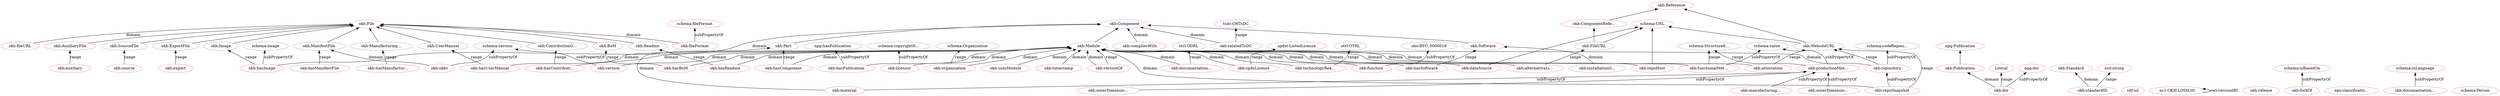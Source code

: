 digraph G {
  rankdir=BT
  node[height=.3]
"https://github.com/OPEN-NEXT/OKH-LOSH/raw/master/OKH-LOSH.ttl#ManufacturingInstructions" [fillcolor="#1f77b4" color="#1f77b4" label="okh:Manufacturing..."]
"http://ns.nature.com/terms/Publication" [fillcolor="#1f77b4" color="#1f77b4" label="npg:Publication"]
"https://github.com/OPEN-NEXT/OKH-LOSH/raw/master/OKH-LOSH.ttl#ManifestFile" [fillcolor="#1f77b4" color="#1f77b4" label="okh:ManifestFile"]
"https://github.com/OPEN-NEXT/OKH-LOSH/raw/master/OKH-LOSH.ttl#Image" [fillcolor="#1f77b4" color="#1f77b4" label="okh:Image"]
"https://github.com/OPEN-NEXT/OKH-LOSH/raw/master/OKH-LOSH.ttl#AuxiliaryFile" [fillcolor="#1f77b4" color="#1f77b4" label="okh:AuxiliaryFile"]
"https://github.com/OPEN-NEXT/OKH-LOSH/raw/master/OKH-LOSH.ttl#Module" [fillcolor="#1f77b4" color="#1f77b4" label="okh:Module"]
"https://github.com/OPEN-NEXT/OKH-LOSH/raw/master/OKH-LOSH.ttl#Readme" [fillcolor="#1f77b4" color="#1f77b4" label="okh:Readme"]
"https://github.com/OPEN-NEXT/OKH-LOSH/raw/master/OKH-LOSH.ttl#FileURL" [fillcolor="#1f77b4" color="#1f77b4" label="okh:FileURL"]
"https://github.com/OPEN-NEXT/OKH-LOSH/raw/master/OKH-LOSH.ttl#ContributionGuide" [fillcolor="#1f77b4" color="#1f77b4" label="okh:ContributionG..."]
"https://github.com/OPEN-NEXT/OKH-LOSH/raw/master/OKH-LOSH.ttl#Reference" [fillcolor="#1f77b4" color="#1f77b4" label="okh:Reference"]
"https://github.com/OPEN-NEXT/OKH-LOSH/raw/master/OKH-LOSH.ttl#WebsiteURL" [fillcolor="#1f77b4" color="#1f77b4" label="okh:WebsiteURL"]
"http://schema.org/URL" [fillcolor="#1f77b4" color="#1f77b4" label="schema:URL"]
"https://github.com/OPEN-NEXT/OKH-LOSH/raw/master/OKH-LOSH.ttl#Component" [fillcolor="#1f77b4" color="#1f77b4" label="okh:Component"]
"https://github.com/OPEN-NEXT/OKH-LOSH/raw/master/OKH-LOSH.ttl#ComponentReference" [fillcolor="#1f77b4" color="#1f77b4" label="okh:ComponentRefe..."]
"https://github.com/OPEN-NEXT/OKH-LOSH/raw/master/OKH-LOSH.ttl#File" [fillcolor="#1f77b4" color="#1f77b4" label="okh:File"]
"https://github.com/OPEN-NEXT/OKH-LOSH/raw/master/OKH-LOSH.ttl#SourceFile" [fillcolor="#1f77b4" color="#1f77b4" label="okh:SourceFile"]
"https://github.com/OPEN-NEXT/OKH-LOSH/raw/master/OKH-LOSH.ttl#BoM" [fillcolor="#1f77b4" color="#1f77b4" label="okh:BoM"]
"https://github.com/OPEN-NEXT/OKH-LOSH/raw/master/OKH-LOSH.ttl#Publication" [fillcolor="#1f77b4" color="#1f77b4" label="okh:Publication"]
"https://github.com/OPEN-NEXT/OKH-LOSH/raw/master/OKH-LOSH.ttl#Part" [fillcolor="#1f77b4" color="#1f77b4" label="okh:Part"]
"https://github.com/OPEN-NEXT/OKH-LOSH/raw/master/OKH-LOSH.ttl#ExportFile" [fillcolor="#1f77b4" color="#1f77b4" label="okh:ExportFile"]
"https://github.com/OPEN-NEXT/OKH-LOSH/raw/master/OKH-LOSH.ttl#UserManual" [fillcolor="#1f77b4" color="#1f77b4" label="okh:UserManual"]
"https://github.com/OPEN-NEXT/OKH-LOSH/raw/master/OKH-LOSH.ttl#Software" [fillcolor="#1f77b4" color="#1f77b4" label="okh:Software"]
"https://github.com/OPEN-NEXT/OKH-LOSH/raw/master/OKH-LOSH.ttl#Standard" [fillcolor="#1f77b4" color="#1f77b4" label="okh:Standard"]
"https://github.com/OPEN-NEXT/OKH-LOSH/raw/master/OKH-LOSH.ttl#WebsiteURL" [fillcolor="#e377c2" color="#e377c2" label="okh:WebsiteURL"]
"https://github.com/OPEN-NEXT/OKH-LOSH/raw/master/OKH-LOSH.ttl#compliesWith" [fillcolor="#e377c2" color="#e377c2" label="okh:compliesWith"]
"http://schema.org/copyrightHolder" [fillcolor="#e377c2" color="#e377c2" label="schema:copyrightH..."]
"https://github.com/OPEN-NEXT/OKH-LOSH/raw/master/OKH-LOSH.ttl#Module" [fillcolor="#e377c2" color="#e377c2" label="okh:Module"]
"https://github.com/OPEN-NEXT/OKH-LOSH/raw/master/OKH-LOSH.ttl#Part" [fillcolor="#e377c2" color="#e377c2" label="okh:Part"]
"https://github.com/OPEN-NEXT/OKH-LOSH/raw/master/OKH-LOSH.ttl#standardID" [fillcolor="#e377c2" color="#e377c2" label="okh:standardID"]
"https://github.com/OPEN-NEXT/OKH-LOSH/raw/master/OKH-LOSH.ttl#Component" [fillcolor="#e377c2" color="#e377c2" label="okh:Component"]
"https://github.com/OPEN-NEXT/OKH-LOSH/raw/master/OKH-LOSH.ttl#auxiliary" [fillcolor="#e377c2" color="#e377c2" label="okh:auxiliary"]
"http://www.w3.org/1999/02/22-rdf-syntax-ns#nil" [fillcolor="#e377c2" color="#e377c2" label="rdf:nil"]
"https://github.com/OPEN-NEXT/OKH-LOSH/raw/master/OKH-LOSH.ttl#File" [fillcolor="#e377c2" color="#e377c2" label="okh:File"]
"https://github.com/OPEN-NEXT/OKH-LOSH/raw/master/OKH-LOSH.ttl#hasManifestFile" [fillcolor="#e377c2" color="#e377c2" label="okh:hasManifestFile"]
"https://github.com/OPEN-NEXT/OKH-LOSH/raw/master/OKH-LOSH.ttl#Reference" [fillcolor="#e377c2" color="#e377c2" label="okh:Reference"]
"http://schema.org/URL" [fillcolor="#e377c2" color="#e377c2" label="schema:URL"]
"https://github.com/OPEN-NEXT/OKH-LOSH/raw/master/OKH-LOSH.ttl" [fillcolor="#e377c2" color="#e377c2" label="ns1:OKH-LOSH.ttl"]
"http://schema.org/version" [fillcolor="#e377c2" color="#e377c2" label="schema:version"]
"http://schema.org/StructuredValue" [fillcolor="#e377c2" color="#e377c2" label="schema:Structured..."]
"https://github.com/OPEN-NEXT/OKH-LOSH/raw/master/OKH-LOSH.ttl#relatedTsDC" [fillcolor="#e377c2" color="#e377c2" label="okh:relatedTsDC"]
"http://ns.nature.com/terms/Publication" [fillcolor="#e377c2" color="#e377c2" label="npg:Publication"]
"https://github.com/OPEN-NEXT/OKH-LOSH/raw/master/OKH-LOSH.ttl#productionMetadata" [fillcolor="#e377c2" color="#e377c2" label="okh:productionMet..."]
"https://github.com/OPEN-NEXT/OKH-LOSH/raw/master/OKH-LOSH.ttl#installationGuide" [fillcolor="#e377c2" color="#e377c2" label="okh:installationG..."]
"https://github.com/OPEN-NEXT/OKH-LOSH/raw/master/OTRL.ttl#OTRL" [fillcolor="#e377c2" color="#e377c2" label="otrl:OTRL"]
"https://github.com/OPEN-NEXT/OKH-LOSH/raw/master/OKH-LOSH.ttl#BoM" [fillcolor="#e377c2" color="#e377c2" label="okh:BoM"]
"https://github.com/OPEN-NEXT/OKH-LOSH/raw/master/OKH-LOSH.ttl#ContributionGuide" [fillcolor="#e377c2" color="#e377c2" label="okh:ContributionG..."]
"https://github.com/OPEN-NEXT/OKH-LOSH/raw/master/OKH-LOSH.ttl#outerDimensionsCM" [fillcolor="#e377c2" color="#e377c2" label="okh:outerDimensio..."]
"https://github.com/OPEN-NEXT/OKH-LOSH/raw/master/OKH-LOSH.ttl#hasBoM" [fillcolor="#e377c2" color="#e377c2" label="okh:hasBoM"]
"https://github.com/OPEN-NEXT/OKH-LOSH/raw/master/OKH-LOSH.ttl#dataSource" [fillcolor="#e377c2" color="#e377c2" label="okh:dataSource"]
"https://github.com/OPEN-NEXT/OKH-LOSH/raw/master/OKH-LOSH.ttl#repository" [fillcolor="#e377c2" color="#e377c2" label="okh:repository"]
"https://github.com/OPEN-NEXT/OKH-LOSH/raw/master/OKH-LOSH.ttl#spdxLicense" [fillcolor="#e377c2" color="#e377c2" label="okh:spdxLicense"]
"https://github.com/OPEN-NEXT/OKH-LOSH/raw/master/OKH-LOSH.ttl#organisation" [fillcolor="#e377c2" color="#e377c2" label="okh:organisation"]
"https://github.com/OPEN-NEXT/OKH-LOSH/raw/master/OKH-LOSH.ttl#functionalMetadata" [fillcolor="#e377c2" color="#e377c2" label="okh:functionalMet..."]
"https://github.com/OPEN-NEXT/OKH-LOSH/raw/master/OKH-LOSH.ttl#Image" [fillcolor="#e377c2" color="#e377c2" label="okh:Image"]
"https://github.com/OPEN-NEXT/OKH-LOSH/raw/master/OKH-LOSH.ttl#fileFormat" [fillcolor="#e377c2" color="#e377c2" label="okh:fileFormat"]
"https://github.com/OPEN-NEXT/OKH-LOSH/raw/master/OKH-LOSH.ttl#timestamp" [fillcolor="#e377c2" color="#e377c2" label="okh:timestamp"]
"https://github.com/OPEN-NEXT/OKH-LOSH/raw/master/OKH-LOSH.ttl#release" [fillcolor="#e377c2" color="#e377c2" label="okh:release"]
"https://github.com/OPEN-NEXT/OKH-LOSH/raw/master/OKH-LOSH.ttl#documentationReadinessLevel" [fillcolor="#e377c2" color="#e377c2" label="okh:documentation..."]
"https://github.com/OPEN-NEXT/OKH-LOSH/raw/master/OKH-LOSH.ttl#Standard" [fillcolor="#e377c2" color="#e377c2" label="okh:Standard"]
"http://schema.org/fileFormat" [fillcolor="#e377c2" color="#e377c2" label="schema:fileFormat"]
"http://schema.org/Organization" [fillcolor="#e377c2" color="#e377c2" label="schema:Organization"]
"http://schema.org/isBasedOn" [fillcolor="#e377c2" color="#e377c2" label="schema:isBasedOn"]
"https://github.com/OPEN-NEXT/OKH-LOSH/raw/master/OKH-LOSH.ttl#licensor" [fillcolor="#e377c2" color="#e377c2" label="okh:licensor"]
"https://github.com/OPEN-NEXT/OKH-LOSH/raw/master/OKH-LOSH.ttl#Software" [fillcolor="#e377c2" color="#e377c2" label="okh:Software"]
"https://github.com/OPEN-NEXT/OKH-LOSH/raw/master/OKH-LOSH.ttl#hasUserManual" [fillcolor="#e377c2" color="#e377c2" label="okh:hasUserManual"]
"https://github.com/OPEN-NEXT/OKH-LOSH/raw/master/OTRL.ttl#ODRL" [fillcolor="#e377c2" color="#e377c2" label="otrl:ODRL"]
"http://purl.obolibrary.org/obo/BFO_0000016" [fillcolor="#e377c2" color="#e377c2" label="obo:BFO_0000016"]
"https://github.com/OPEN-NEXT/OKH-LOSH/raw/master/OKH-LOSH.ttl#export" [fillcolor="#e377c2" color="#e377c2" label="okh:export"]
"http://data.epo.org/linked-data/def/patent/classificationIPCInventive" [fillcolor="#e377c2" color="#e377c2" label="epo:classificatio..."]
"https://github.com/OPEN-NEXT/OKH-LOSH/raw/master/OKH-LOSH.ttl#doi" [fillcolor="#e377c2" color="#e377c2" label="okh:doi"]
"https://github.com/OPEN-NEXT/OKH-LOSH/raw/master/OKH-LOSH.ttl#versionOf" [fillcolor="#e377c2" color="#e377c2" label="okh:versionOf"]
"https://github.com/OPEN-NEXT/OKH-LOSH/raw/master/OKH-LOSH.ttl#documentationLanguage" [fillcolor="#e377c2" color="#e377c2" label="okh:documentation..."]
"https://github.com/OPEN-NEXT/OKH-LOSH/raw/master/OKH-LOSH.ttl#fileURL" [fillcolor="#e377c2" color="#e377c2" label="okh:fileURL"]
"https://github.com/OPEN-NEXT/OKH-LOSH/raw/master/OKH-LOSH.ttl#FileURL" [fillcolor="#e377c2" color="#e377c2" label="okh:FileURL"]
"https://github.com/OPEN-NEXT/OKH-LOSH/raw/master/OKH-LOSH.ttl#Readme" [fillcolor="#e377c2" color="#e377c2" label="okh:Readme"]
"https://github.com/OPEN-NEXT/OKH-LOSH/raw/master/OKH-LOSH.ttl#source" [fillcolor="#e377c2" color="#e377c2" label="okh:source"]
"https://github.com/OPEN-NEXT/OKH-LOSH/raw/master/OKH-LOSH.ttl#hasReadme" [fillcolor="#e377c2" color="#e377c2" label="okh:hasReadme"]
"https://github.com/OPEN-NEXT/OKH-LOSH/raw/master/OKH-LOSH.ttl#hasSoftware" [fillcolor="#e377c2" color="#e377c2" label="okh:hasSoftware"]
"http://ns.nature.com/terms/hasPublication" [fillcolor="#e377c2" color="#e377c2" label="npg:hasPublication"]
"http://spdx.org/rdf/terms#ListedLicense" [fillcolor="#e377c2" color="#e377c2" label="spdxt:ListedLicense"]
"http://schema.org/image" [fillcolor="#e377c2" color="#e377c2" label="schema:image"]
"http://www.w3.org/2000/01/rdf-schema#Literal" [fillcolor="#e377c2" color="#e377c2" label="Literal"]
"https://github.com/OPEN-NEXT/OKH-LOSH/raw/master/OKH-LOSH.ttl#alternativeLicense" [fillcolor="#e377c2" color="#e377c2" label="okh:alternativeLi..."]
"https://github.com/OPEN-NEXT/OKH-LOSH/raw/master/OKH-LOSH.ttl#hasPublication" [fillcolor="#e377c2" color="#e377c2" label="okh:hasPublication"]
"http://www.w3.org/2001/XMLSchema#string" [fillcolor="#e377c2" color="#e377c2" label="xsd:string"]
"https://github.com/OPEN-NEXT/OKH-LOSH/raw/master/OKH-LOSH.ttl#hasManufacturingInstructions" [fillcolor="#e377c2" color="#e377c2" label="okh:hasManufactur..."]
"https://github.com/OPEN-NEXT/OKH-LOSH/raw/master/OKH-LOSH.ttl#AuxiliaryFile" [fillcolor="#e377c2" color="#e377c2" label="okh:AuxiliaryFile"]
"http://schema.org/codeRepository" [fillcolor="#e377c2" color="#e377c2" label="schema:codeReposi..."]
"https://github.com/OPEN-NEXT/OKH-LOSH/raw/master/OKH-LOSH.ttl#Publication" [fillcolor="#e377c2" color="#e377c2" label="okh:Publication"]
"https://github.com/OPEN-NEXT/OKH-LOSH/raw/master/OKH-LOSH.ttl#function" [fillcolor="#e377c2" color="#e377c2" label="okh:function"]
"https://github.com/OPEN-NEXT/OKH-LOSH/raw/master/OKH-LOSH.ttl#outerDimensionsMM" [fillcolor="#e377c2" color="#e377c2" label="okh:outerDimensio..."]
"https://github.com/OPEN-NEXT/OKH-LOSH/raw/master/OKH-LOSH.ttl#manufacturingProcess" [fillcolor="#e377c2" color="#e377c2" label="okh:manufacturing..."]
"http://ns.nature.com/terms/doi" [fillcolor="#e377c2" color="#e377c2" label="npg:doi"]
"https://github.com/OPEN-NEXT/OKH-LOSH/raw/master/OKH-LOSH.ttl#material" [fillcolor="#e377c2" color="#e377c2" label="okh:material"]
"http://schema.org/Person" [fillcolor="#e377c2" color="#e377c2" label="schema:Person"]
"https://github.com/OPEN-NEXT/OKH-LOSH/raw/master/OKH-LOSH.ttl#hasImage" [fillcolor="#e377c2" color="#e377c2" label="okh:hasImage"]
"http://schema.org/value" [fillcolor="#e377c2" color="#e377c2" label="schema:value"]
"https://gitlab.com/OSEGermany/oh-tsdc/-/raw/master/oh-tsdc.ttl#OHTsDC" [fillcolor="#e377c2" color="#e377c2" label="tsdc:OHTsDC"]
"https://github.com/OPEN-NEXT/OKH-LOSH/raw/master/OKH-LOSH.ttl#repoSnapshot" [fillcolor="#e377c2" color="#e377c2" label="okh:repoSnapshot"]
"https://github.com/OPEN-NEXT/OKH-LOSH/raw/master/OKH-LOSH.ttl#ManifestFile" [fillcolor="#e377c2" color="#e377c2" label="okh:ManifestFile"]
"https://github.com/OPEN-NEXT/OKH-LOSH/raw/master/OKH-LOSH.ttl#hasComponent" [fillcolor="#e377c2" color="#e377c2" label="okh:hasComponent"]
"https://github.com/OPEN-NEXT/OKH-LOSH/raw/master/OKH-LOSH.ttl#attestation" [fillcolor="#e377c2" color="#e377c2" label="okh:attestation"]
"https://github.com/OPEN-NEXT/OKH-LOSH/raw/master/OKH-LOSH.ttl#version" [fillcolor="#e377c2" color="#e377c2" label="okh:version"]
"https://github.com/OPEN-NEXT/OKH-LOSH/raw/master/OKH-LOSH.ttl#ManufacturingInstructions" [fillcolor="#e377c2" color="#e377c2" label="okh:Manufacturing..."]
"https://github.com/OPEN-NEXT/OKH-LOSH/raw/master/OKH-LOSH.ttl#repoHost" [fillcolor="#e377c2" color="#e377c2" label="okh:repoHost"]
"https://github.com/OPEN-NEXT/OKH-LOSH/raw/master/OKH-LOSH.ttl#hasContributionGuide" [fillcolor="#e377c2" color="#e377c2" label="okh:hasContributi..."]
"https://github.com/OPEN-NEXT/OKH-LOSH/raw/master/OKH-LOSH.ttl#usesModule" [fillcolor="#e377c2" color="#e377c2" label="okh:usesModule"]
"https://github.com/OPEN-NEXT/OKH-LOSH/raw/master/OKH-LOSH.ttl#okhv" [fillcolor="#e377c2" color="#e377c2" label="okh:okhv"]
"https://github.com/OPEN-NEXT/OKH-LOSH/raw/master/OKH-LOSH.ttl#UserManual" [fillcolor="#e377c2" color="#e377c2" label="okh:UserManual"]
"https://github.com/OPEN-NEXT/OKH-LOSH/raw/master/OKH-LOSH.ttl#SourceFile" [fillcolor="#e377c2" color="#e377c2" label="okh:SourceFile"]
"https://github.com/OPEN-NEXT/OKH-LOSH/raw/master/OKH-LOSH.ttl#ExportFile" [fillcolor="#e377c2" color="#e377c2" label="okh:ExportFile"]
"https://github.com/OPEN-NEXT/OKH-LOSH/raw/master/OKH-LOSH.ttl#forkOf" [fillcolor="#e377c2" color="#e377c2" label="okh:forkOf"]
"https://github.com/OPEN-NEXT/OKH-LOSH/raw/master/OKH-LOSH.ttl#ComponentReference" [fillcolor="#e377c2" color="#e377c2" label="okh:ComponentRefe..."]
"http://schema.org/inLanguage" [fillcolor="#e377c2" color="#e377c2" label="schema:inLanguage"]
"https://github.com/OPEN-NEXT/OKH-LOSH/raw/master/OKH-LOSH.ttl#technologyReadinessLevel" [fillcolor="#e377c2" color="#e377c2" label="okh:technologyRea..."]
  "https://github.com/OPEN-NEXT/OKH-LOSH/raw/master/OKH-LOSH.ttl#usesModule" -> "https://github.com/OPEN-NEXT/OKH-LOSH/raw/master/OKH-LOSH.ttl#Module" [label="domain"]
  "https://github.com/OPEN-NEXT/OKH-LOSH/raw/master/OKH-LOSH.ttl#alternativeLicense" -> "https://github.com/OPEN-NEXT/OKH-LOSH/raw/master/OKH-LOSH.ttl#FileURL" [label="range"]
  "https://github.com/OPEN-NEXT/OKH-LOSH/raw/master/OKH-LOSH.ttl#installationGuide" -> "https://github.com/OPEN-NEXT/OKH-LOSH/raw/master/OKH-LOSH.ttl#Software" [label="domain"]
  "https://github.com/OPEN-NEXT/OKH-LOSH/raw/master/OKH-LOSH.ttl#licensor" -> "http://schema.org/copyrightHolder" [label="subPropertyOf"]
  "https://github.com/OPEN-NEXT/OKH-LOSH/raw/master/OKH-LOSH.ttl#hasReadme" -> "https://github.com/OPEN-NEXT/OKH-LOSH/raw/master/OKH-LOSH.ttl#Module" [label="domain"]
  "https://github.com/OPEN-NEXT/OKH-LOSH/raw/master/OKH-LOSH.ttl#hasComponent" -> "https://github.com/OPEN-NEXT/OKH-LOSH/raw/master/OKH-LOSH.ttl#Part" [label="range"]
  "https://github.com/OPEN-NEXT/OKH-LOSH/raw/master/OKH-LOSH.ttl#hasReadme" -> "https://github.com/OPEN-NEXT/OKH-LOSH/raw/master/OKH-LOSH.ttl#Readme" [label="range"]
  "https://github.com/OPEN-NEXT/OKH-LOSH/raw/master/OKH-LOSH.ttl#repoSnapshot" -> "https://github.com/OPEN-NEXT/OKH-LOSH/raw/master/OKH-LOSH.ttl#Module" [label="domain"]
  "https://github.com/OPEN-NEXT/OKH-LOSH/raw/master/OKH-LOSH.ttl#relatedTsDC" -> "https://github.com/OPEN-NEXT/OKH-LOSH/raw/master/OKH-LOSH.ttl#Component" [label="domain"]
  "https://github.com/OPEN-NEXT/OKH-LOSH/raw/master/OKH-LOSH.ttl#AuxiliaryFile" -> "https://github.com/OPEN-NEXT/OKH-LOSH/raw/master/OKH-LOSH.ttl#File" [label=""]
  "https://github.com/OPEN-NEXT/OKH-LOSH/raw/master/OKH-LOSH.ttl#documentationReadinessLevel" -> "https://github.com/OPEN-NEXT/OKH-LOSH/raw/master/OKH-LOSH.ttl#Module" [label="domain"]
  "https://github.com/OPEN-NEXT/OKH-LOSH/raw/master/OKH-LOSH.ttl#repoHost" -> "https://github.com/OPEN-NEXT/OKH-LOSH/raw/master/OKH-LOSH.ttl#Module" [label="domain"]
  "https://github.com/OPEN-NEXT/OKH-LOSH/raw/master/OKH-LOSH.ttl#hasComponent" -> "https://github.com/OPEN-NEXT/OKH-LOSH/raw/master/OKH-LOSH.ttl#Module" [label="domain"]
  "https://github.com/OPEN-NEXT/OKH-LOSH/raw/master/OKH-LOSH.ttl#ExportFile" -> "https://github.com/OPEN-NEXT/OKH-LOSH/raw/master/OKH-LOSH.ttl#File" [label=""]
  "https://github.com/OPEN-NEXT/OKH-LOSH/raw/master/OKH-LOSH.ttl#technologyReadinessLevel" -> "https://github.com/OPEN-NEXT/OKH-LOSH/raw/master/OKH-LOSH.ttl#Module" [label="domain"]
  "https://github.com/OPEN-NEXT/OKH-LOSH/raw/master/OKH-LOSH.ttl#hasPublication" -> "http://ns.nature.com/terms/hasPublication" [label="subPropertyOf"]
  "https://github.com/OPEN-NEXT/OKH-LOSH/raw/master/OKH-LOSH.ttl#WebsiteURL" -> "https://github.com/OPEN-NEXT/OKH-LOSH/raw/master/OKH-LOSH.ttl#Reference" [label=""]
  "https://github.com/OPEN-NEXT/OKH-LOSH/raw/master/OKH-LOSH.ttl#licensor" -> "https://github.com/OPEN-NEXT/OKH-LOSH/raw/master/OKH-LOSH.ttl#Module" [label="domain"]
  "https://github.com/OPEN-NEXT/OKH-LOSH/raw/master/OKH-LOSH.ttl#WebsiteURL" -> "http://schema.org/URL" [label=""]
  "https://github.com/OPEN-NEXT/OKH-LOSH/raw/master/OKH-LOSH.ttl#spdxLicense" -> "http://spdx.org/rdf/terms#ListedLicense" [label="range"]
  "https://github.com/OPEN-NEXT/OKH-LOSH/raw/master/OKH-LOSH.ttl#hasImage" -> "http://schema.org/image" [label="subPropertyOf"]
  "https://github.com/OPEN-NEXT/OKH-LOSH/raw/master/OKH-LOSH.ttl#repository" -> "https://github.com/OPEN-NEXT/OKH-LOSH/raw/master/OKH-LOSH.ttl#WebsiteURL" [label="range"]
  "https://github.com/OPEN-NEXT/OKH-LOSH/raw/master/OKH-LOSH.ttl" -> "https://github.com/OPEN-NEXT/OKH-LOSH/raw/master/OKH-LOSH.ttl" [label="owl:versionIRI"]
  "https://github.com/OPEN-NEXT/OKH-LOSH/raw/master/OKH-LOSH.ttl#okhv" -> "http://schema.org/version" [label="subPropertyOf"]
  "https://github.com/OPEN-NEXT/OKH-LOSH/raw/master/OKH-LOSH.ttl#attestation" -> "https://github.com/OPEN-NEXT/OKH-LOSH/raw/master/OKH-LOSH.ttl#Module" [label="domain"]
  "https://github.com/OPEN-NEXT/OKH-LOSH/raw/master/OKH-LOSH.ttl#doi" -> "http://www.w3.org/2000/01/rdf-schema#Literal" [label="range"]
  "https://github.com/OPEN-NEXT/OKH-LOSH/raw/master/OKH-LOSH.ttl#functionalMetadata" -> "http://schema.org/StructuredValue" [label="range"]
  "https://github.com/OPEN-NEXT/OKH-LOSH/raw/master/OKH-LOSH.ttl#hasUserManual" -> "https://github.com/OPEN-NEXT/OKH-LOSH/raw/master/OKH-LOSH.ttl#Module" [label="domain"]
  "https://github.com/OPEN-NEXT/OKH-LOSH/raw/master/OKH-LOSH.ttl#Publication" -> "http://ns.nature.com/terms/Publication" [label=""]
  "https://github.com/OPEN-NEXT/OKH-LOSH/raw/master/OKH-LOSH.ttl#hasContributionGuide" -> "https://github.com/OPEN-NEXT/OKH-LOSH/raw/master/OKH-LOSH.ttl#Module" [label="domain"]
  "https://github.com/OPEN-NEXT/OKH-LOSH/raw/master/OKH-LOSH.ttl#Readme" -> "https://github.com/OPEN-NEXT/OKH-LOSH/raw/master/OKH-LOSH.ttl#File" [label=""]
  "https://github.com/OPEN-NEXT/OKH-LOSH/raw/master/OKH-LOSH.ttl#standardID" -> "http://www.w3.org/2001/XMLSchema#string" [label="range"]
  "https://github.com/OPEN-NEXT/OKH-LOSH/raw/master/OKH-LOSH.ttl#fileURL" -> "https://github.com/OPEN-NEXT/OKH-LOSH/raw/master/OKH-LOSH.ttl#File" [label="domain"]
  "https://github.com/OPEN-NEXT/OKH-LOSH/raw/master/OKH-LOSH.ttl#Module" -> "https://github.com/OPEN-NEXT/OKH-LOSH/raw/master/OKH-LOSH.ttl#Component" [label=""]
  "https://github.com/OPEN-NEXT/OKH-LOSH/raw/master/OKH-LOSH.ttl#auxiliary" -> "https://github.com/OPEN-NEXT/OKH-LOSH/raw/master/OKH-LOSH.ttl#AuxiliaryFile" [label="range"]
  "https://github.com/OPEN-NEXT/OKH-LOSH/raw/master/OKH-LOSH.ttl#manufacturingProcess" -> "https://github.com/OPEN-NEXT/OKH-LOSH/raw/master/OKH-LOSH.ttl#productionMetadata" [label="subPropertyOf"]
  "https://github.com/OPEN-NEXT/OKH-LOSH/raw/master/OKH-LOSH.ttl#technologyReadinessLevel" -> "https://github.com/OPEN-NEXT/OKH-LOSH/raw/master/OTRL.ttl#OTRL" [label="range"]
  "https://github.com/OPEN-NEXT/OKH-LOSH/raw/master/OKH-LOSH.ttl#versionOf" -> "https://github.com/OPEN-NEXT/OKH-LOSH/raw/master/OKH-LOSH.ttl#Module" [label="domain"]
  "https://github.com/OPEN-NEXT/OKH-LOSH/raw/master/OKH-LOSH.ttl#repository" -> "http://schema.org/codeRepository" [label="subPropertyOf"]
  "https://github.com/OPEN-NEXT/OKH-LOSH/raw/master/OKH-LOSH.ttl#hasBoM" -> "https://github.com/OPEN-NEXT/OKH-LOSH/raw/master/OKH-LOSH.ttl#BoM" [label="range"]
  "https://github.com/OPEN-NEXT/OKH-LOSH/raw/master/OKH-LOSH.ttl#hasContributionGuide" -> "https://github.com/OPEN-NEXT/OKH-LOSH/raw/master/OKH-LOSH.ttl#ContributionGuide" [label="range"]
  "https://github.com/OPEN-NEXT/OKH-LOSH/raw/master/OKH-LOSH.ttl#ComponentReference" -> "https://github.com/OPEN-NEXT/OKH-LOSH/raw/master/OKH-LOSH.ttl#Reference" [label=""]
  "https://github.com/OPEN-NEXT/OKH-LOSH/raw/master/OKH-LOSH.ttl#doi" -> "https://github.com/OPEN-NEXT/OKH-LOSH/raw/master/OKH-LOSH.ttl#Publication" [label="domain"]
  "https://github.com/OPEN-NEXT/OKH-LOSH/raw/master/OKH-LOSH.ttl#dataSource" -> "https://github.com/OPEN-NEXT/OKH-LOSH/raw/master/OKH-LOSH.ttl#Module" [label="domain"]
  "https://github.com/OPEN-NEXT/OKH-LOSH/raw/master/OKH-LOSH.ttl#ManufacturingInstructions" -> "https://github.com/OPEN-NEXT/OKH-LOSH/raw/master/OKH-LOSH.ttl#File" [label=""]
  "https://github.com/OPEN-NEXT/OKH-LOSH/raw/master/OKH-LOSH.ttl#function" -> "https://github.com/OPEN-NEXT/OKH-LOSH/raw/master/OKH-LOSH.ttl#Module" [label="domain"]
  "https://github.com/OPEN-NEXT/OKH-LOSH/raw/master/OKH-LOSH.ttl#ContributionGuide" -> "https://github.com/OPEN-NEXT/OKH-LOSH/raw/master/OKH-LOSH.ttl#File" [label=""]
  "https://github.com/OPEN-NEXT/OKH-LOSH/raw/master/OKH-LOSH.ttl#hasPublication" -> "https://github.com/OPEN-NEXT/OKH-LOSH/raw/master/OKH-LOSH.ttl#Module" [label="domain"]
  "https://github.com/OPEN-NEXT/OKH-LOSH/raw/master/OKH-LOSH.ttl#repoHost" -> "http://schema.org/URL" [label=""]
  "https://github.com/OPEN-NEXT/OKH-LOSH/raw/master/OKH-LOSH.ttl#version" -> "https://github.com/OPEN-NEXT/OKH-LOSH/raw/master/OKH-LOSH.ttl#Module" [label="domain"]
  "https://github.com/OPEN-NEXT/OKH-LOSH/raw/master/OKH-LOSH.ttl#functionalMetadata" -> "https://github.com/OPEN-NEXT/OKH-LOSH/raw/master/OKH-LOSH.ttl#Module" [label="domain"]
  "https://github.com/OPEN-NEXT/OKH-LOSH/raw/master/OKH-LOSH.ttl#doi" -> "http://ns.nature.com/terms/doi" [label="subPropertyOf"]
  "https://github.com/OPEN-NEXT/OKH-LOSH/raw/master/OKH-LOSH.ttl#hasSoftware" -> "https://github.com/OPEN-NEXT/OKH-LOSH/raw/master/OKH-LOSH.ttl#Module" [label="domain"]
  "https://github.com/OPEN-NEXT/OKH-LOSH/raw/master/OKH-LOSH.ttl#hasImage" -> "https://github.com/OPEN-NEXT/OKH-LOSH/raw/master/OKH-LOSH.ttl#Image" [label="range"]
  "https://github.com/OPEN-NEXT/OKH-LOSH/raw/master/OKH-LOSH.ttl#UserManual" -> "https://github.com/OPEN-NEXT/OKH-LOSH/raw/master/OKH-LOSH.ttl#File" [label=""]
  "https://github.com/OPEN-NEXT/OKH-LOSH/raw/master/OKH-LOSH.ttl#fileFormat" -> "https://github.com/OPEN-NEXT/OKH-LOSH/raw/master/OKH-LOSH.ttl#File" [label="domain"]
  "https://github.com/OPEN-NEXT/OKH-LOSH/raw/master/OKH-LOSH.ttl#material" -> "https://github.com/OPEN-NEXT/OKH-LOSH/raw/master/OKH-LOSH.ttl#Part" [label="domain"]
  "https://github.com/OPEN-NEXT/OKH-LOSH/raw/master/OKH-LOSH.ttl#productionMetadata" -> "http://schema.org/value" [label="subPropertyOf"]
  "https://github.com/OPEN-NEXT/OKH-LOSH/raw/master/OKH-LOSH.ttl#hasImage" -> "https://github.com/OPEN-NEXT/OKH-LOSH/raw/master/OKH-LOSH.ttl#Component" [label="domain"]
  "https://github.com/OPEN-NEXT/OKH-LOSH/raw/master/OKH-LOSH.ttl#version" -> "http://schema.org/version" [label="subPropertyOf"]
  "https://github.com/OPEN-NEXT/OKH-LOSH/raw/master/OKH-LOSH.ttl#relatedTsDC" -> "https://gitlab.com/OSEGermany/oh-tsdc/-/raw/master/oh-tsdc.ttl#OHTsDC" [label="range"]
  "https://github.com/OPEN-NEXT/OKH-LOSH/raw/master/OKH-LOSH.ttl#functionalMetadata" -> "http://schema.org/value" [label="subPropertyOf"]
  "https://github.com/OPEN-NEXT/OKH-LOSH/raw/master/OKH-LOSH.ttl#standardID" -> "https://github.com/OPEN-NEXT/OKH-LOSH/raw/master/OKH-LOSH.ttl#Standard" [label="domain"]
  "https://github.com/OPEN-NEXT/OKH-LOSH/raw/master/OKH-LOSH.ttl#alternativeLicense" -> "https://github.com/OPEN-NEXT/OKH-LOSH/raw/master/OKH-LOSH.ttl#Module" [label="domain"]
  "https://github.com/OPEN-NEXT/OKH-LOSH/raw/master/OKH-LOSH.ttl#fileFormat" -> "http://schema.org/fileFormat" [label="subPropertyOf"]
  "https://github.com/OPEN-NEXT/OKH-LOSH/raw/master/OKH-LOSH.ttl#ManifestFile" -> "https://github.com/OPEN-NEXT/OKH-LOSH/raw/master/OKH-LOSH.ttl#File" [label=""]
  "https://github.com/OPEN-NEXT/OKH-LOSH/raw/master/OKH-LOSH.ttl#okhv" -> "https://github.com/OPEN-NEXT/OKH-LOSH/raw/master/OKH-LOSH.ttl#ManifestFile" [label="domain"]
  "https://github.com/OPEN-NEXT/OKH-LOSH/raw/master/OKH-LOSH.ttl#repoSnapshot" -> "https://github.com/OPEN-NEXT/OKH-LOSH/raw/master/OKH-LOSH.ttl#WebsiteURL" [label="range"]
  "https://github.com/OPEN-NEXT/OKH-LOSH/raw/master/OKH-LOSH.ttl#outerDimensionsCM" -> "https://github.com/OPEN-NEXT/OKH-LOSH/raw/master/OKH-LOSH.ttl#productionMetadata" [label="subPropertyOf"]
  "https://github.com/OPEN-NEXT/OKH-LOSH/raw/master/OKH-LOSH.ttl#organisation" -> "http://schema.org/Organization" [label="range"]
  "https://github.com/OPEN-NEXT/OKH-LOSH/raw/master/OKH-LOSH.ttl#forkOf" -> "http://schema.org/isBasedOn" [label="subPropertyOf"]
  "https://github.com/OPEN-NEXT/OKH-LOSH/raw/master/OKH-LOSH.ttl#Software" -> "https://github.com/OPEN-NEXT/OKH-LOSH/raw/master/OKH-LOSH.ttl#Component" [label=""]
  "https://github.com/OPEN-NEXT/OKH-LOSH/raw/master/OKH-LOSH.ttl#hasManufacturingInstructions" -> "https://github.com/OPEN-NEXT/OKH-LOSH/raw/master/OKH-LOSH.ttl#ManufacturingInstructions" [label="range"]
  "https://github.com/OPEN-NEXT/OKH-LOSH/raw/master/OKH-LOSH.ttl#outerDimensionsMM" -> "https://github.com/OPEN-NEXT/OKH-LOSH/raw/master/OKH-LOSH.ttl#productionMetadata" [label="subPropertyOf"]
  "https://github.com/OPEN-NEXT/OKH-LOSH/raw/master/OKH-LOSH.ttl#hasSoftware" -> "https://github.com/OPEN-NEXT/OKH-LOSH/raw/master/OKH-LOSH.ttl#Software" [label="range"]
  "https://github.com/OPEN-NEXT/OKH-LOSH/raw/master/OKH-LOSH.ttl#versionOf" -> "https://github.com/OPEN-NEXT/OKH-LOSH/raw/master/OKH-LOSH.ttl#Module" [label="range"]
  "https://github.com/OPEN-NEXT/OKH-LOSH/raw/master/OKH-LOSH.ttl#dataSource" -> "http://schema.org/URL" [label=""]
  "https://github.com/OPEN-NEXT/OKH-LOSH/raw/master/OKH-LOSH.ttl#compliesWith" -> "https://github.com/OPEN-NEXT/OKH-LOSH/raw/master/OKH-LOSH.ttl#Component" [label="domain"]
  "https://github.com/OPEN-NEXT/OKH-LOSH/raw/master/OKH-LOSH.ttl#hasBoM" -> "https://github.com/OPEN-NEXT/OKH-LOSH/raw/master/OKH-LOSH.ttl#Module" [label="domain"]
  "https://github.com/OPEN-NEXT/OKH-LOSH/raw/master/OKH-LOSH.ttl#Part" -> "https://github.com/OPEN-NEXT/OKH-LOSH/raw/master/OKH-LOSH.ttl#Component" [label=""]
  "https://github.com/OPEN-NEXT/OKH-LOSH/raw/master/OKH-LOSH.ttl#repository" -> "https://github.com/OPEN-NEXT/OKH-LOSH/raw/master/OKH-LOSH.ttl#Module" [label="domain"]
  "https://github.com/OPEN-NEXT/OKH-LOSH/raw/master/OKH-LOSH.ttl#SourceFile" -> "https://github.com/OPEN-NEXT/OKH-LOSH/raw/master/OKH-LOSH.ttl#File" [label=""]
  "https://github.com/OPEN-NEXT/OKH-LOSH/raw/master/OKH-LOSH.ttl#attestation" -> "https://github.com/OPEN-NEXT/OKH-LOSH/raw/master/OKH-LOSH.ttl#WebsiteURL" [label="range"]
  "https://github.com/OPEN-NEXT/OKH-LOSH/raw/master/OKH-LOSH.ttl#documentationReadinessLevel" -> "https://github.com/OPEN-NEXT/OKH-LOSH/raw/master/OTRL.ttl#ODRL" [label="range"]
  "https://github.com/OPEN-NEXT/OKH-LOSH/raw/master/OKH-LOSH.ttl#Image" -> "https://github.com/OPEN-NEXT/OKH-LOSH/raw/master/OKH-LOSH.ttl#File" [label=""]
  "https://github.com/OPEN-NEXT/OKH-LOSH/raw/master/OKH-LOSH.ttl#BoM" -> "https://github.com/OPEN-NEXT/OKH-LOSH/raw/master/OKH-LOSH.ttl#File" [label=""]
  "https://github.com/OPEN-NEXT/OKH-LOSH/raw/master/OKH-LOSH.ttl#repoSnapshot" -> "https://github.com/OPEN-NEXT/OKH-LOSH/raw/master/OKH-LOSH.ttl#repository" [label="subPropertyOf"]
  "https://github.com/OPEN-NEXT/OKH-LOSH/raw/master/OKH-LOSH.ttl#material" -> "https://github.com/OPEN-NEXT/OKH-LOSH/raw/master/OKH-LOSH.ttl#productionMetadata" [label="subPropertyOf"]
  "https://github.com/OPEN-NEXT/OKH-LOSH/raw/master/OKH-LOSH.ttl#hasUserManual" -> "https://github.com/OPEN-NEXT/OKH-LOSH/raw/master/OKH-LOSH.ttl#UserManual" [label="range"]
  "https://github.com/OPEN-NEXT/OKH-LOSH/raw/master/OKH-LOSH.ttl#function" -> "http://purl.obolibrary.org/obo/BFO_0000016" [label="subPropertyOf"]
  "https://github.com/OPEN-NEXT/OKH-LOSH/raw/master/OKH-LOSH.ttl#source" -> "https://github.com/OPEN-NEXT/OKH-LOSH/raw/master/OKH-LOSH.ttl#SourceFile" [label="range"]
  "https://github.com/OPEN-NEXT/OKH-LOSH/raw/master/OKH-LOSH.ttl#productionMetadata" -> "http://schema.org/StructuredValue" [label="range"]
  "https://github.com/OPEN-NEXT/OKH-LOSH/raw/master/OKH-LOSH.ttl#export" -> "https://github.com/OPEN-NEXT/OKH-LOSH/raw/master/OKH-LOSH.ttl#ExportFile" [label="range"]
  "https://github.com/OPEN-NEXT/OKH-LOSH/raw/master/OKH-LOSH.ttl#organisation" -> "https://github.com/OPEN-NEXT/OKH-LOSH/raw/master/OKH-LOSH.ttl#Module" [label="domain"]
  "https://github.com/OPEN-NEXT/OKH-LOSH/raw/master/OKH-LOSH.ttl#hasManifestFile" -> "https://github.com/OPEN-NEXT/OKH-LOSH/raw/master/OKH-LOSH.ttl#ManifestFile" [label="range"]
  "https://github.com/OPEN-NEXT/OKH-LOSH/raw/master/OKH-LOSH.ttl#spdxLicense" -> "https://github.com/OPEN-NEXT/OKH-LOSH/raw/master/OKH-LOSH.ttl#Module" [label="domain"]
  "https://github.com/OPEN-NEXT/OKH-LOSH/raw/master/OKH-LOSH.ttl#FileURL" -> "https://github.com/OPEN-NEXT/OKH-LOSH/raw/master/OKH-LOSH.ttl#ComponentReference" [label=""]
  "https://github.com/OPEN-NEXT/OKH-LOSH/raw/master/OKH-LOSH.ttl#timestamp" -> "https://github.com/OPEN-NEXT/OKH-LOSH/raw/master/OKH-LOSH.ttl#Module" [label="domain"]
  "https://github.com/OPEN-NEXT/OKH-LOSH/raw/master/OKH-LOSH.ttl#documentationLanguage" -> "http://schema.org/inLanguage" [label="subPropertyOf"]
  "https://github.com/OPEN-NEXT/OKH-LOSH/raw/master/OKH-LOSH.ttl#FileURL" -> "http://schema.org/URL" [label=""]
}
